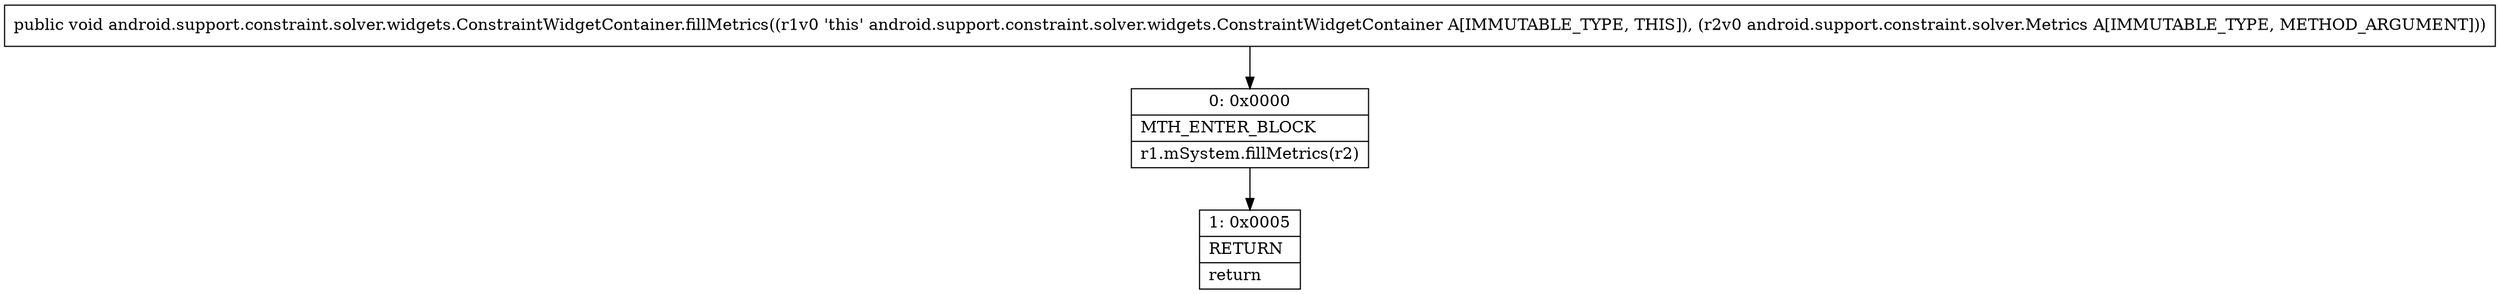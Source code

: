 digraph "CFG forandroid.support.constraint.solver.widgets.ConstraintWidgetContainer.fillMetrics(Landroid\/support\/constraint\/solver\/Metrics;)V" {
Node_0 [shape=record,label="{0\:\ 0x0000|MTH_ENTER_BLOCK\l|r1.mSystem.fillMetrics(r2)\l}"];
Node_1 [shape=record,label="{1\:\ 0x0005|RETURN\l|return\l}"];
MethodNode[shape=record,label="{public void android.support.constraint.solver.widgets.ConstraintWidgetContainer.fillMetrics((r1v0 'this' android.support.constraint.solver.widgets.ConstraintWidgetContainer A[IMMUTABLE_TYPE, THIS]), (r2v0 android.support.constraint.solver.Metrics A[IMMUTABLE_TYPE, METHOD_ARGUMENT])) }"];
MethodNode -> Node_0;
Node_0 -> Node_1;
}

